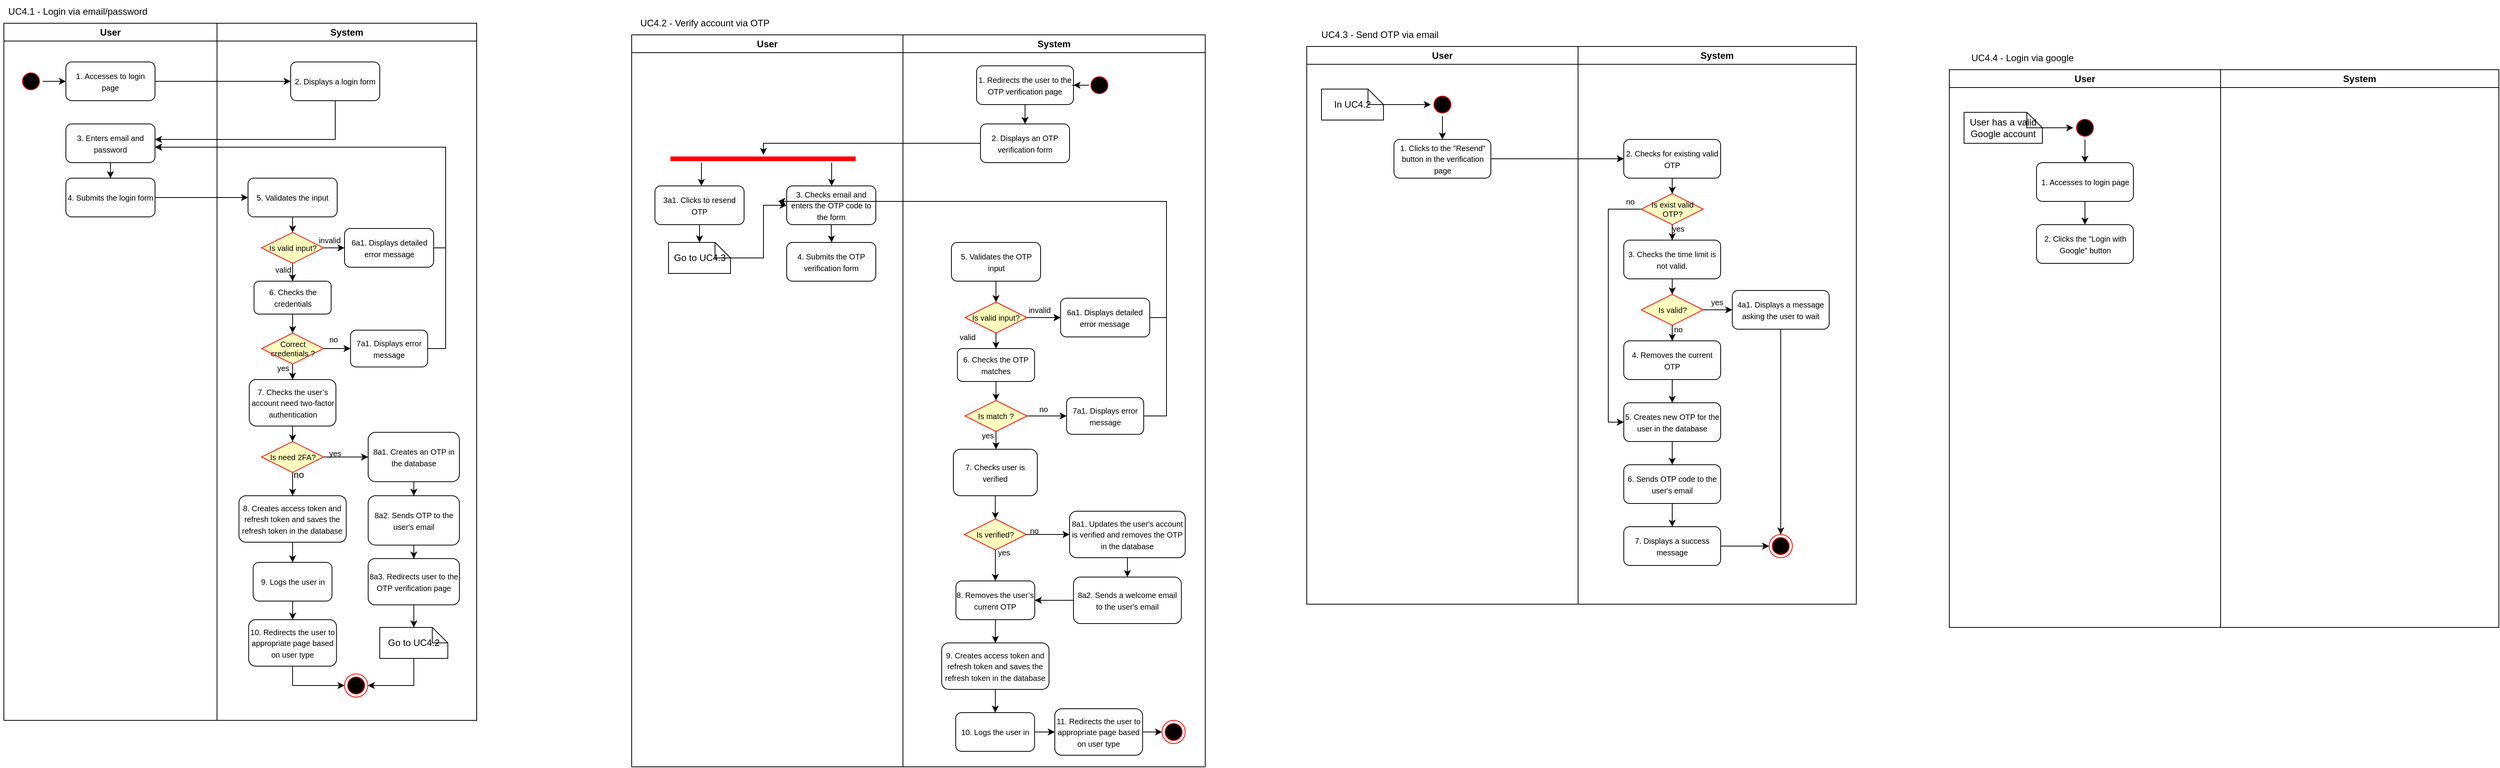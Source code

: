 <mxfile version="21.6.1" type="device">
  <diagram name="Page-1" id="e7e014a7-5840-1c2e-5031-d8a46d1fe8dd">
    <mxGraphModel dx="1091" dy="638" grid="1" gridSize="10" guides="1" tooltips="1" connect="1" arrows="1" fold="1" page="1" pageScale="1" pageWidth="1169" pageHeight="826" background="none" math="0" shadow="0">
      <root>
        <mxCell id="0" />
        <mxCell id="1" parent="0" />
        <mxCell id="Gs0ZBiKjtMknKWzkRTu3-21" value="User" style="swimlane;whiteSpace=wrap;labelBackgroundColor=none;" parent="1" vertex="1">
          <mxGeometry x="170" y="80" width="275" height="900" as="geometry" />
        </mxCell>
        <mxCell id="Gs0ZBiKjtMknKWzkRTu3-22" value="" style="edgeStyle=orthogonalEdgeStyle;rounded=0;orthogonalLoop=1;jettySize=auto;html=1;" parent="Gs0ZBiKjtMknKWzkRTu3-21" source="Gs0ZBiKjtMknKWzkRTu3-23" target="Gs0ZBiKjtMknKWzkRTu3-24" edge="1">
          <mxGeometry relative="1" as="geometry">
            <mxPoint x="139.983" y="82" as="targetPoint" />
            <Array as="points" />
          </mxGeometry>
        </mxCell>
        <mxCell id="Gs0ZBiKjtMknKWzkRTu3-23" value="" style="ellipse;shape=startState;fillColor=#000000;strokeColor=#ff0000;" parent="Gs0ZBiKjtMknKWzkRTu3-21" vertex="1">
          <mxGeometry x="20" y="60" width="30" height="30" as="geometry" />
        </mxCell>
        <mxCell id="Gs0ZBiKjtMknKWzkRTu3-24" value="&lt;font style=&quot;font-size: 10px;&quot;&gt;&lt;span style=&quot;color: rgb(0, 0, 0); font-family: Helvetica; font-style: normal; font-variant-ligatures: normal; font-variant-caps: normal; font-weight: 400; letter-spacing: normal; orphans: 2; text-align: center; text-indent: 0px; text-transform: none; widows: 2; word-spacing: 0px; -webkit-text-stroke-width: 0px; background-color: rgb(251, 251, 251); text-decoration-thickness: initial; text-decoration-style: initial; text-decoration-color: initial; float: none; display: inline !important;&quot;&gt;1.&amp;nbsp;&lt;/span&gt;Accesses to login page&lt;/font&gt;" style="rounded=1;whiteSpace=wrap;html=1;verticalAlign=middle;" parent="Gs0ZBiKjtMknKWzkRTu3-21" vertex="1">
          <mxGeometry x="80" y="50" width="115" height="50" as="geometry" />
        </mxCell>
        <mxCell id="_uX2GXrVeYMQv_KTWfhs-9" value="" style="edgeStyle=orthogonalEdgeStyle;rounded=0;orthogonalLoop=1;jettySize=auto;html=1;" parent="Gs0ZBiKjtMknKWzkRTu3-21" source="_uX2GXrVeYMQv_KTWfhs-5" target="_uX2GXrVeYMQv_KTWfhs-8" edge="1">
          <mxGeometry relative="1" as="geometry" />
        </mxCell>
        <mxCell id="_uX2GXrVeYMQv_KTWfhs-5" value="&lt;font style=&quot;font-size: 10px;&quot;&gt;&lt;span style=&quot;color: rgb(0, 0, 0); font-family: Helvetica; font-style: normal; font-variant-ligatures: normal; font-variant-caps: normal; font-weight: 400; letter-spacing: normal; orphans: 2; text-align: center; text-indent: 0px; text-transform: none; widows: 2; word-spacing: 0px; -webkit-text-stroke-width: 0px; background-color: rgb(251, 251, 251); text-decoration-thickness: initial; text-decoration-style: initial; text-decoration-color: initial; float: none; display: inline !important;&quot;&gt;3.&amp;nbsp;&lt;/span&gt;Enters email and password&lt;/font&gt;" style="rounded=1;whiteSpace=wrap;html=1;verticalAlign=middle;" parent="Gs0ZBiKjtMknKWzkRTu3-21" vertex="1">
          <mxGeometry x="80" y="130" width="115" height="50" as="geometry" />
        </mxCell>
        <mxCell id="_uX2GXrVeYMQv_KTWfhs-8" value="&lt;font style=&quot;font-size: 10px;&quot;&gt;&lt;span style=&quot;color: rgb(0, 0, 0); font-family: Helvetica; font-style: normal; font-variant-ligatures: normal; font-variant-caps: normal; font-weight: 400; letter-spacing: normal; orphans: 2; text-align: center; text-indent: 0px; text-transform: none; widows: 2; word-spacing: 0px; -webkit-text-stroke-width: 0px; background-color: rgb(251, 251, 251); text-decoration-thickness: initial; text-decoration-style: initial; text-decoration-color: initial; float: none; display: inline !important;&quot;&gt;4. Submits the login form&lt;/span&gt;&lt;/font&gt;" style="rounded=1;whiteSpace=wrap;html=1;verticalAlign=middle;" parent="Gs0ZBiKjtMknKWzkRTu3-21" vertex="1">
          <mxGeometry x="80" y="200" width="115" height="50" as="geometry" />
        </mxCell>
        <mxCell id="Gs0ZBiKjtMknKWzkRTu3-26" value="System" style="swimlane;whiteSpace=wrap" parent="1" vertex="1">
          <mxGeometry x="445" y="80" width="335" height="900" as="geometry" />
        </mxCell>
        <mxCell id="6byGGHJ90E5z8LKPCh8p-14" value="" style="edgeStyle=orthogonalEdgeStyle;rounded=0;orthogonalLoop=1;jettySize=auto;html=1;" parent="Gs0ZBiKjtMknKWzkRTu3-26" source="Gs0ZBiKjtMknKWzkRTu3-34" target="6byGGHJ90E5z8LKPCh8p-12" edge="1">
          <mxGeometry relative="1" as="geometry" />
        </mxCell>
        <mxCell id="Gs0ZBiKjtMknKWzkRTu3-34" value="&lt;font style=&quot;font-size: 10px;&quot;&gt;&lt;font style=&quot;font-size: 10px;&quot;&gt;6. Checks the credentials&lt;/font&gt;&lt;/font&gt;" style="rounded=1;whiteSpace=wrap;html=1;verticalAlign=middle;" parent="Gs0ZBiKjtMknKWzkRTu3-26" vertex="1">
          <mxGeometry x="47.75" y="333" width="99.5" height="42.5" as="geometry" />
        </mxCell>
        <mxCell id="6byGGHJ90E5z8LKPCh8p-22" value="" style="edgeStyle=orthogonalEdgeStyle;rounded=0;orthogonalLoop=1;jettySize=auto;html=1;" parent="Gs0ZBiKjtMknKWzkRTu3-26" source="6byGGHJ90E5z8LKPCh8p-12" target="6byGGHJ90E5z8LKPCh8p-15" edge="1">
          <mxGeometry relative="1" as="geometry" />
        </mxCell>
        <mxCell id="_uX2GXrVeYMQv_KTWfhs-23" value="" style="edgeStyle=orthogonalEdgeStyle;rounded=0;orthogonalLoop=1;jettySize=auto;html=1;" parent="Gs0ZBiKjtMknKWzkRTu3-26" source="6byGGHJ90E5z8LKPCh8p-12" target="_uX2GXrVeYMQv_KTWfhs-21" edge="1">
          <mxGeometry relative="1" as="geometry" />
        </mxCell>
        <mxCell id="6byGGHJ90E5z8LKPCh8p-12" value="Correct credentials ?" style="rhombus;fillColor=#ffffc0;strokeColor=#ff0000;whiteSpace=wrap;fontSize=10;" parent="Gs0ZBiKjtMknKWzkRTu3-26" vertex="1">
          <mxGeometry x="57.5" y="400" width="80" height="40" as="geometry" />
        </mxCell>
        <mxCell id="6byGGHJ90E5z8LKPCh8p-15" value="&lt;font style=&quot;font-size: 10px;&quot;&gt;&lt;font style=&quot;font-size: 10px;&quot;&gt;7a1. Displays error message&lt;/font&gt;&lt;/font&gt;" style="rounded=1;whiteSpace=wrap;html=1;verticalAlign=middle;" parent="Gs0ZBiKjtMknKWzkRTu3-26" vertex="1">
          <mxGeometry x="172.25" y="396.25" width="99.5" height="47.5" as="geometry" />
        </mxCell>
        <mxCell id="6byGGHJ90E5z8LKPCh8p-18" value="&lt;font style=&quot;font-size: 10px;&quot;&gt;invalid&lt;/font&gt;" style="text;html=1;align=center;verticalAlign=middle;resizable=0;points=[];autosize=1;strokeColor=none;fillColor=none;" parent="Gs0ZBiKjtMknKWzkRTu3-26" vertex="1">
          <mxGeometry x="119.5" y="265" width="50" height="30" as="geometry" />
        </mxCell>
        <mxCell id="_uX2GXrVeYMQv_KTWfhs-26" value="" style="edgeStyle=orthogonalEdgeStyle;rounded=0;orthogonalLoop=1;jettySize=auto;html=1;" parent="Gs0ZBiKjtMknKWzkRTu3-26" source="6byGGHJ90E5z8LKPCh8p-25" target="_uX2GXrVeYMQv_KTWfhs-25" edge="1">
          <mxGeometry relative="1" as="geometry" />
        </mxCell>
        <mxCell id="_uX2GXrVeYMQv_KTWfhs-33" value="" style="edgeStyle=orthogonalEdgeStyle;rounded=0;orthogonalLoop=1;jettySize=auto;html=1;" parent="Gs0ZBiKjtMknKWzkRTu3-26" source="6byGGHJ90E5z8LKPCh8p-25" target="_uX2GXrVeYMQv_KTWfhs-32" edge="1">
          <mxGeometry relative="1" as="geometry" />
        </mxCell>
        <mxCell id="6byGGHJ90E5z8LKPCh8p-25" value="Is need 2FA?" style="rhombus;fillColor=#ffffc0;strokeColor=#ff0000;whiteSpace=wrap;fontSize=10;" parent="Gs0ZBiKjtMknKWzkRTu3-26" vertex="1">
          <mxGeometry x="57.5" y="540" width="80" height="40" as="geometry" />
        </mxCell>
        <mxCell id="_uX2GXrVeYMQv_KTWfhs-2" value="&lt;font style=&quot;font-size: 10px;&quot;&gt;&lt;span style=&quot;color: rgb(0, 0, 0); font-family: Helvetica; font-style: normal; font-variant-ligatures: normal; font-variant-caps: normal; font-weight: 400; letter-spacing: normal; orphans: 2; text-align: center; text-indent: 0px; text-transform: none; widows: 2; word-spacing: 0px; -webkit-text-stroke-width: 0px; background-color: rgb(251, 251, 251); text-decoration-thickness: initial; text-decoration-style: initial; text-decoration-color: initial; float: none; display: inline !important;&quot;&gt;2. Displays a login form&lt;/span&gt;&lt;/font&gt;" style="rounded=1;whiteSpace=wrap;html=1;verticalAlign=middle;" parent="Gs0ZBiKjtMknKWzkRTu3-26" vertex="1">
          <mxGeometry x="95" y="50" width="115" height="50" as="geometry" />
        </mxCell>
        <mxCell id="_uX2GXrVeYMQv_KTWfhs-13" value="" style="edgeStyle=orthogonalEdgeStyle;rounded=0;orthogonalLoop=1;jettySize=auto;html=1;" parent="Gs0ZBiKjtMknKWzkRTu3-26" source="_uX2GXrVeYMQv_KTWfhs-10" target="_uX2GXrVeYMQv_KTWfhs-12" edge="1">
          <mxGeometry relative="1" as="geometry" />
        </mxCell>
        <mxCell id="_uX2GXrVeYMQv_KTWfhs-10" value="&lt;font style=&quot;font-size: 10px;&quot;&gt;&lt;span style=&quot;color: rgb(0, 0, 0); font-family: Helvetica; font-style: normal; font-variant-ligatures: normal; font-variant-caps: normal; font-weight: 400; letter-spacing: normal; orphans: 2; text-align: center; text-indent: 0px; text-transform: none; widows: 2; word-spacing: 0px; -webkit-text-stroke-width: 0px; background-color: rgb(251, 251, 251); text-decoration-thickness: initial; text-decoration-style: initial; text-decoration-color: initial; float: none; display: inline !important;&quot;&gt;5. Validates the input&lt;/span&gt;&lt;/font&gt;" style="rounded=1;whiteSpace=wrap;html=1;verticalAlign=middle;" parent="Gs0ZBiKjtMknKWzkRTu3-26" vertex="1">
          <mxGeometry x="40" y="200" width="115" height="50" as="geometry" />
        </mxCell>
        <mxCell id="_uX2GXrVeYMQv_KTWfhs-16" value="" style="edgeStyle=orthogonalEdgeStyle;rounded=0;orthogonalLoop=1;jettySize=auto;html=1;" parent="Gs0ZBiKjtMknKWzkRTu3-26" source="_uX2GXrVeYMQv_KTWfhs-12" target="_uX2GXrVeYMQv_KTWfhs-15" edge="1">
          <mxGeometry relative="1" as="geometry" />
        </mxCell>
        <mxCell id="_uX2GXrVeYMQv_KTWfhs-18" value="" style="edgeStyle=orthogonalEdgeStyle;rounded=0;orthogonalLoop=1;jettySize=auto;html=1;" parent="Gs0ZBiKjtMknKWzkRTu3-26" source="_uX2GXrVeYMQv_KTWfhs-12" target="Gs0ZBiKjtMknKWzkRTu3-34" edge="1">
          <mxGeometry relative="1" as="geometry" />
        </mxCell>
        <mxCell id="_uX2GXrVeYMQv_KTWfhs-12" value="Is valid input?" style="rhombus;fillColor=#ffffc0;strokeColor=#ff0000;whiteSpace=wrap;fontSize=10;" parent="Gs0ZBiKjtMknKWzkRTu3-26" vertex="1">
          <mxGeometry x="57.5" y="270" width="80" height="40" as="geometry" />
        </mxCell>
        <mxCell id="_uX2GXrVeYMQv_KTWfhs-15" value="&lt;font style=&quot;font-size: 10px;&quot;&gt;&lt;span style=&quot;color: rgb(0, 0, 0); font-family: Helvetica; font-style: normal; font-variant-ligatures: normal; font-variant-caps: normal; font-weight: 400; letter-spacing: normal; orphans: 2; text-align: center; text-indent: 0px; text-transform: none; widows: 2; word-spacing: 0px; -webkit-text-stroke-width: 0px; background-color: rgb(251, 251, 251); text-decoration-thickness: initial; text-decoration-style: initial; text-decoration-color: initial; float: none; display: inline !important;&quot;&gt;6a1. Displays detailed error message&lt;/span&gt;&lt;/font&gt;" style="rounded=1;whiteSpace=wrap;html=1;verticalAlign=middle;" parent="Gs0ZBiKjtMknKWzkRTu3-26" vertex="1">
          <mxGeometry x="164.5" y="265" width="115" height="50" as="geometry" />
        </mxCell>
        <mxCell id="_uX2GXrVeYMQv_KTWfhs-19" value="&lt;font style=&quot;font-size: 10px;&quot;&gt;valid&lt;/font&gt;" style="text;html=1;align=center;verticalAlign=middle;resizable=0;points=[];autosize=1;strokeColor=none;fillColor=none;" parent="Gs0ZBiKjtMknKWzkRTu3-26" vertex="1">
          <mxGeometry x="65" y="303" width="40" height="30" as="geometry" />
        </mxCell>
        <mxCell id="6byGGHJ90E5z8LKPCh8p-23" value="&lt;font style=&quot;font-size: 10px;&quot;&gt;yes&lt;/font&gt;" style="text;html=1;align=center;verticalAlign=middle;resizable=0;points=[];autosize=1;strokeColor=none;fillColor=none;" parent="Gs0ZBiKjtMknKWzkRTu3-26" vertex="1">
          <mxGeometry x="65" y="430" width="40" height="30" as="geometry" />
        </mxCell>
        <mxCell id="_uX2GXrVeYMQv_KTWfhs-20" value="&lt;font style=&quot;font-size: 10px;&quot;&gt;no&lt;/font&gt;" style="text;html=1;align=center;verticalAlign=middle;resizable=0;points=[];autosize=1;strokeColor=none;fillColor=none;" parent="Gs0ZBiKjtMknKWzkRTu3-26" vertex="1">
          <mxGeometry x="134.5" y="392.5" width="30" height="30" as="geometry" />
        </mxCell>
        <mxCell id="_uX2GXrVeYMQv_KTWfhs-24" value="" style="edgeStyle=orthogonalEdgeStyle;rounded=0;orthogonalLoop=1;jettySize=auto;html=1;" parent="Gs0ZBiKjtMknKWzkRTu3-26" source="_uX2GXrVeYMQv_KTWfhs-21" target="6byGGHJ90E5z8LKPCh8p-25" edge="1">
          <mxGeometry relative="1" as="geometry" />
        </mxCell>
        <mxCell id="_uX2GXrVeYMQv_KTWfhs-21" value="&lt;font style=&quot;font-size: 10px;&quot;&gt;&lt;font style=&quot;font-size: 10px;&quot;&gt;&lt;font style=&quot;font-size: 10px;&quot;&gt;7.&amp;nbsp;&lt;/font&gt;&lt;/font&gt;Checks the user’s account need two-factor authentication&lt;/font&gt;" style="rounded=1;whiteSpace=wrap;html=1;verticalAlign=middle;" parent="Gs0ZBiKjtMknKWzkRTu3-26" vertex="1">
          <mxGeometry x="41.59" y="460" width="111.81" height="60" as="geometry" />
        </mxCell>
        <mxCell id="_uX2GXrVeYMQv_KTWfhs-91" value="" style="edgeStyle=orthogonalEdgeStyle;rounded=0;orthogonalLoop=1;jettySize=auto;html=1;" parent="Gs0ZBiKjtMknKWzkRTu3-26" source="_uX2GXrVeYMQv_KTWfhs-25" target="_uX2GXrVeYMQv_KTWfhs-90" edge="1">
          <mxGeometry relative="1" as="geometry" />
        </mxCell>
        <mxCell id="_uX2GXrVeYMQv_KTWfhs-25" value="&lt;font style=&quot;font-size: 10px;&quot;&gt;&lt;font style=&quot;font-size: 10px;&quot;&gt;8a1. Creates an OTP in the database&lt;/font&gt;&lt;/font&gt;" style="rounded=1;whiteSpace=wrap;html=1;verticalAlign=middle;" parent="Gs0ZBiKjtMknKWzkRTu3-26" vertex="1">
          <mxGeometry x="195" y="528.12" width="117.75" height="63.75" as="geometry" />
        </mxCell>
        <mxCell id="_uX2GXrVeYMQv_KTWfhs-27" value="&lt;font style=&quot;font-size: 10px;&quot;&gt;yes&lt;/font&gt;" style="text;html=1;align=center;verticalAlign=middle;resizable=0;points=[];autosize=1;strokeColor=none;fillColor=none;" parent="Gs0ZBiKjtMknKWzkRTu3-26" vertex="1">
          <mxGeometry x="132.25" y="540" width="40" height="30" as="geometry" />
        </mxCell>
        <mxCell id="_uX2GXrVeYMQv_KTWfhs-31" value="" style="edgeStyle=orthogonalEdgeStyle;rounded=0;orthogonalLoop=1;jettySize=auto;html=1;" parent="Gs0ZBiKjtMknKWzkRTu3-26" source="_uX2GXrVeYMQv_KTWfhs-28" target="_uX2GXrVeYMQv_KTWfhs-30" edge="1">
          <mxGeometry relative="1" as="geometry">
            <Array as="points">
              <mxPoint x="254" y="855" />
            </Array>
          </mxGeometry>
        </mxCell>
        <mxCell id="_uX2GXrVeYMQv_KTWfhs-28" value="Go to UC4.2" style="shape=note;size=20;whiteSpace=wrap;html=1;" parent="Gs0ZBiKjtMknKWzkRTu3-26" vertex="1">
          <mxGeometry x="210" y="780" width="87.75" height="40" as="geometry" />
        </mxCell>
        <mxCell id="_uX2GXrVeYMQv_KTWfhs-30" value="" style="ellipse;html=1;shape=endState;fillColor=#000000;strokeColor=#ff0000;" parent="Gs0ZBiKjtMknKWzkRTu3-26" vertex="1">
          <mxGeometry x="164.5" y="840" width="30" height="30" as="geometry" />
        </mxCell>
        <mxCell id="_uX2GXrVeYMQv_KTWfhs-36" value="" style="edgeStyle=orthogonalEdgeStyle;rounded=0;orthogonalLoop=1;jettySize=auto;html=1;" parent="Gs0ZBiKjtMknKWzkRTu3-26" source="_uX2GXrVeYMQv_KTWfhs-32" target="_uX2GXrVeYMQv_KTWfhs-35" edge="1">
          <mxGeometry relative="1" as="geometry" />
        </mxCell>
        <mxCell id="_uX2GXrVeYMQv_KTWfhs-32" value="&lt;font style=&quot;font-size: 10px;&quot;&gt;&lt;font style=&quot;font-size: 10px;&quot;&gt;&lt;font style=&quot;font-size: 10px;&quot;&gt;8.&amp;nbsp;&lt;/font&gt;&lt;/font&gt;Creates access token and refresh token and saves the refresh token in the database&lt;/font&gt;" style="rounded=1;whiteSpace=wrap;html=1;verticalAlign=middle;" parent="Gs0ZBiKjtMknKWzkRTu3-26" vertex="1">
          <mxGeometry x="28.3" y="610" width="138.41" height="60" as="geometry" />
        </mxCell>
        <mxCell id="_uX2GXrVeYMQv_KTWfhs-38" value="" style="edgeStyle=orthogonalEdgeStyle;rounded=0;orthogonalLoop=1;jettySize=auto;html=1;" parent="Gs0ZBiKjtMknKWzkRTu3-26" source="_uX2GXrVeYMQv_KTWfhs-35" target="_uX2GXrVeYMQv_KTWfhs-37" edge="1">
          <mxGeometry relative="1" as="geometry" />
        </mxCell>
        <mxCell id="_uX2GXrVeYMQv_KTWfhs-35" value="&lt;font style=&quot;font-size: 10px;&quot;&gt;&lt;font style=&quot;font-size: 10px;&quot;&gt;&lt;font style=&quot;font-size: 10px;&quot;&gt;9.&amp;nbsp;&lt;/font&gt;&lt;/font&gt;Logs the user in&lt;/font&gt;" style="rounded=1;whiteSpace=wrap;html=1;verticalAlign=middle;" parent="Gs0ZBiKjtMknKWzkRTu3-26" vertex="1">
          <mxGeometry x="46.65" y="696" width="101.7" height="50" as="geometry" />
        </mxCell>
        <mxCell id="_uX2GXrVeYMQv_KTWfhs-40" value="" style="edgeStyle=orthogonalEdgeStyle;rounded=0;orthogonalLoop=1;jettySize=auto;html=1;" parent="Gs0ZBiKjtMknKWzkRTu3-26" source="_uX2GXrVeYMQv_KTWfhs-37" target="_uX2GXrVeYMQv_KTWfhs-30" edge="1">
          <mxGeometry relative="1" as="geometry">
            <mxPoint x="216.12" y="800" as="targetPoint" />
            <Array as="points">
              <mxPoint x="97" y="855" />
            </Array>
          </mxGeometry>
        </mxCell>
        <mxCell id="_uX2GXrVeYMQv_KTWfhs-37" value="&lt;font style=&quot;font-size: 10px;&quot;&gt;&lt;font style=&quot;font-size: 10px;&quot;&gt;&lt;font style=&quot;font-size: 10px;&quot;&gt;10. Redirects the user to appropriate page based on user type&lt;/font&gt;&lt;/font&gt;&lt;/font&gt;" style="rounded=1;whiteSpace=wrap;html=1;verticalAlign=middle;" parent="Gs0ZBiKjtMknKWzkRTu3-26" vertex="1">
          <mxGeometry x="40.83" y="770" width="113.34" height="60" as="geometry" />
        </mxCell>
        <mxCell id="_uX2GXrVeYMQv_KTWfhs-93" value="" style="edgeStyle=orthogonalEdgeStyle;rounded=0;orthogonalLoop=1;jettySize=auto;html=1;" parent="Gs0ZBiKjtMknKWzkRTu3-26" source="_uX2GXrVeYMQv_KTWfhs-90" target="_uX2GXrVeYMQv_KTWfhs-92" edge="1">
          <mxGeometry relative="1" as="geometry" />
        </mxCell>
        <mxCell id="_uX2GXrVeYMQv_KTWfhs-90" value="&lt;font style=&quot;font-size: 10px;&quot;&gt;&lt;font style=&quot;font-size: 10px;&quot;&gt;8a2. Sends OTP to the user&#39;s email&lt;/font&gt;&lt;/font&gt;" style="rounded=1;whiteSpace=wrap;html=1;verticalAlign=middle;" parent="Gs0ZBiKjtMknKWzkRTu3-26" vertex="1">
          <mxGeometry x="195" y="610" width="117.75" height="63.75" as="geometry" />
        </mxCell>
        <mxCell id="_uX2GXrVeYMQv_KTWfhs-94" style="edgeStyle=orthogonalEdgeStyle;rounded=0;orthogonalLoop=1;jettySize=auto;html=1;" parent="Gs0ZBiKjtMknKWzkRTu3-26" source="_uX2GXrVeYMQv_KTWfhs-92" target="_uX2GXrVeYMQv_KTWfhs-28" edge="1">
          <mxGeometry relative="1" as="geometry" />
        </mxCell>
        <mxCell id="_uX2GXrVeYMQv_KTWfhs-92" value="&lt;font style=&quot;font-size: 10px;&quot;&gt;&lt;font style=&quot;font-size: 10px;&quot;&gt;8a3. Redirects user to the OTP verification page&lt;/font&gt;&lt;/font&gt;" style="rounded=1;whiteSpace=wrap;html=1;verticalAlign=middle;" parent="Gs0ZBiKjtMknKWzkRTu3-26" vertex="1">
          <mxGeometry x="195" y="691.13" width="117.75" height="59.75" as="geometry" />
        </mxCell>
        <mxCell id="Gs0ZBiKjtMknKWzkRTu3-25" value="UC4.1 - Login via email/password" style="text;html=1;align=center;verticalAlign=middle;resizable=0;points=[];autosize=1;strokeColor=none;fillColor=none;" parent="1" vertex="1">
          <mxGeometry x="165" y="50" width="200" height="30" as="geometry" />
        </mxCell>
        <mxCell id="_uX2GXrVeYMQv_KTWfhs-3" style="edgeStyle=orthogonalEdgeStyle;rounded=0;orthogonalLoop=1;jettySize=auto;html=1;" parent="1" source="Gs0ZBiKjtMknKWzkRTu3-24" target="_uX2GXrVeYMQv_KTWfhs-2" edge="1">
          <mxGeometry relative="1" as="geometry" />
        </mxCell>
        <mxCell id="_uX2GXrVeYMQv_KTWfhs-6" style="edgeStyle=orthogonalEdgeStyle;rounded=0;orthogonalLoop=1;jettySize=auto;html=1;" parent="1" source="_uX2GXrVeYMQv_KTWfhs-2" target="_uX2GXrVeYMQv_KTWfhs-5" edge="1">
          <mxGeometry relative="1" as="geometry">
            <Array as="points">
              <mxPoint x="597" y="230" />
            </Array>
          </mxGeometry>
        </mxCell>
        <mxCell id="_uX2GXrVeYMQv_KTWfhs-11" style="edgeStyle=orthogonalEdgeStyle;rounded=0;orthogonalLoop=1;jettySize=auto;html=1;" parent="1" source="_uX2GXrVeYMQv_KTWfhs-8" target="_uX2GXrVeYMQv_KTWfhs-10" edge="1">
          <mxGeometry relative="1" as="geometry" />
        </mxCell>
        <mxCell id="_uX2GXrVeYMQv_KTWfhs-17" style="edgeStyle=orthogonalEdgeStyle;rounded=0;orthogonalLoop=1;jettySize=auto;html=1;" parent="1" source="_uX2GXrVeYMQv_KTWfhs-15" target="_uX2GXrVeYMQv_KTWfhs-5" edge="1">
          <mxGeometry relative="1" as="geometry">
            <Array as="points">
              <mxPoint x="740" y="370" />
              <mxPoint x="740" y="240" />
            </Array>
          </mxGeometry>
        </mxCell>
        <mxCell id="_uX2GXrVeYMQv_KTWfhs-22" style="edgeStyle=orthogonalEdgeStyle;rounded=0;orthogonalLoop=1;jettySize=auto;html=1;" parent="1" source="6byGGHJ90E5z8LKPCh8p-15" target="_uX2GXrVeYMQv_KTWfhs-5" edge="1">
          <mxGeometry relative="1" as="geometry">
            <Array as="points">
              <mxPoint x="740" y="500" />
              <mxPoint x="740" y="240" />
            </Array>
          </mxGeometry>
        </mxCell>
        <mxCell id="_uX2GXrVeYMQv_KTWfhs-34" value="no" style="text;html=1;align=center;verticalAlign=middle;resizable=0;points=[];autosize=1;strokeColor=none;fillColor=none;" parent="1" vertex="1">
          <mxGeometry x="530" y="648" width="40" height="30" as="geometry" />
        </mxCell>
        <mxCell id="_uX2GXrVeYMQv_KTWfhs-41" value="User" style="swimlane;whiteSpace=wrap;labelBackgroundColor=none;" parent="1" vertex="1">
          <mxGeometry x="980" y="95" width="350" height="945" as="geometry" />
        </mxCell>
        <mxCell id="_uX2GXrVeYMQv_KTWfhs-45" value="" style="edgeStyle=orthogonalEdgeStyle;rounded=0;orthogonalLoop=1;jettySize=auto;html=1;" parent="_uX2GXrVeYMQv_KTWfhs-41" source="_uX2GXrVeYMQv_KTWfhs-46" target="_uX2GXrVeYMQv_KTWfhs-47" edge="1">
          <mxGeometry relative="1" as="geometry">
            <Array as="points">
              <mxPoint x="258" y="255" />
              <mxPoint x="258" y="255" />
            </Array>
          </mxGeometry>
        </mxCell>
        <mxCell id="_uX2GXrVeYMQv_KTWfhs-46" value="&lt;font style=&quot;font-size: 10px;&quot;&gt;&lt;span style=&quot;color: rgb(0, 0, 0); font-family: Helvetica; font-style: normal; font-variant-ligatures: normal; font-variant-caps: normal; font-weight: 400; letter-spacing: normal; orphans: 2; text-align: center; text-indent: 0px; text-transform: none; widows: 2; word-spacing: 0px; -webkit-text-stroke-width: 0px; background-color: rgb(251, 251, 251); text-decoration-thickness: initial; text-decoration-style: initial; text-decoration-color: initial; float: none; display: inline !important;&quot;&gt;3. Checks email and enters the OTP code to the form&lt;/span&gt;&lt;/font&gt;" style="rounded=1;whiteSpace=wrap;html=1;verticalAlign=middle;" parent="_uX2GXrVeYMQv_KTWfhs-41" vertex="1">
          <mxGeometry x="200" y="195" width="115" height="50" as="geometry" />
        </mxCell>
        <mxCell id="_uX2GXrVeYMQv_KTWfhs-47" value="&lt;font style=&quot;font-size: 10px;&quot;&gt;&lt;span style=&quot;color: rgb(0, 0, 0); font-family: Helvetica; font-style: normal; font-variant-ligatures: normal; font-variant-caps: normal; font-weight: 400; letter-spacing: normal; orphans: 2; text-align: center; text-indent: 0px; text-transform: none; widows: 2; word-spacing: 0px; -webkit-text-stroke-width: 0px; background-color: rgb(251, 251, 251); text-decoration-thickness: initial; text-decoration-style: initial; text-decoration-color: initial; float: none; display: inline !important;&quot;&gt;4. Submits the OTP verification form&lt;/span&gt;&lt;/font&gt;" style="rounded=1;whiteSpace=wrap;html=1;verticalAlign=middle;" parent="_uX2GXrVeYMQv_KTWfhs-41" vertex="1">
          <mxGeometry x="200" y="268" width="115" height="50" as="geometry" />
        </mxCell>
        <mxCell id="_uX2GXrVeYMQv_KTWfhs-101" value="" style="shape=line;html=1;strokeWidth=6;strokeColor=#ff0000;" parent="_uX2GXrVeYMQv_KTWfhs-41" vertex="1">
          <mxGeometry x="50" y="155" width="239" height="10" as="geometry" />
        </mxCell>
        <mxCell id="_uX2GXrVeYMQv_KTWfhs-103" style="edgeStyle=orthogonalEdgeStyle;rounded=0;orthogonalLoop=1;jettySize=auto;html=1;" parent="_uX2GXrVeYMQv_KTWfhs-41" source="_uX2GXrVeYMQv_KTWfhs-101" target="_uX2GXrVeYMQv_KTWfhs-46" edge="1">
          <mxGeometry relative="1" as="geometry">
            <mxPoint x="325" y="160" as="sourcePoint" />
            <mxPoint x="75" y="175" as="targetPoint" />
            <Array as="points">
              <mxPoint x="258" y="185" />
              <mxPoint x="258" y="185" />
            </Array>
          </mxGeometry>
        </mxCell>
        <mxCell id="AO-0q92JWbLfMaZvQFrO-14" value="" style="edgeStyle=orthogonalEdgeStyle;rounded=0;orthogonalLoop=1;jettySize=auto;html=1;" parent="_uX2GXrVeYMQv_KTWfhs-41" source="_uX2GXrVeYMQv_KTWfhs-117" target="AO-0q92JWbLfMaZvQFrO-13" edge="1">
          <mxGeometry relative="1" as="geometry" />
        </mxCell>
        <mxCell id="_uX2GXrVeYMQv_KTWfhs-117" value="&lt;font style=&quot;font-size: 10px;&quot;&gt;&lt;span style=&quot;color: rgb(0, 0, 0); font-family: Helvetica; font-style: normal; font-variant-ligatures: normal; font-variant-caps: normal; font-weight: 400; letter-spacing: normal; orphans: 2; text-align: center; text-indent: 0px; text-transform: none; widows: 2; word-spacing: 0px; -webkit-text-stroke-width: 0px; background-color: rgb(251, 251, 251); text-decoration-thickness: initial; text-decoration-style: initial; text-decoration-color: initial; float: none; display: inline !important;&quot;&gt;3a1. Clicks to resend OTP&lt;/span&gt;&lt;/font&gt;" style="rounded=1;whiteSpace=wrap;html=1;verticalAlign=middle;" parent="_uX2GXrVeYMQv_KTWfhs-41" vertex="1">
          <mxGeometry x="30" y="195" width="115" height="50" as="geometry" />
        </mxCell>
        <mxCell id="_uX2GXrVeYMQv_KTWfhs-118" style="edgeStyle=orthogonalEdgeStyle;rounded=0;orthogonalLoop=1;jettySize=auto;html=1;" parent="_uX2GXrVeYMQv_KTWfhs-41" source="_uX2GXrVeYMQv_KTWfhs-101" target="_uX2GXrVeYMQv_KTWfhs-117" edge="1">
          <mxGeometry relative="1" as="geometry">
            <mxPoint x="30" y="155" as="sourcePoint" />
            <mxPoint x="27.21" y="200" as="targetPoint" />
            <Array as="points">
              <mxPoint x="90" y="175" />
              <mxPoint x="90" y="175" />
            </Array>
          </mxGeometry>
        </mxCell>
        <mxCell id="AO-0q92JWbLfMaZvQFrO-15" style="edgeStyle=orthogonalEdgeStyle;rounded=0;orthogonalLoop=1;jettySize=auto;html=1;" parent="_uX2GXrVeYMQv_KTWfhs-41" source="AO-0q92JWbLfMaZvQFrO-13" target="_uX2GXrVeYMQv_KTWfhs-46" edge="1">
          <mxGeometry relative="1" as="geometry">
            <Array as="points">
              <mxPoint x="170" y="288" />
              <mxPoint x="170" y="220" />
            </Array>
          </mxGeometry>
        </mxCell>
        <mxCell id="AO-0q92JWbLfMaZvQFrO-13" value="Go to UC4.3" style="shape=note;size=20;whiteSpace=wrap;html=1;" parent="_uX2GXrVeYMQv_KTWfhs-41" vertex="1">
          <mxGeometry x="47.5" y="268" width="80" height="40" as="geometry" />
        </mxCell>
        <mxCell id="_uX2GXrVeYMQv_KTWfhs-48" value="System" style="swimlane;whiteSpace=wrap" parent="1" vertex="1">
          <mxGeometry x="1330" y="95" width="390" height="945" as="geometry" />
        </mxCell>
        <mxCell id="_uX2GXrVeYMQv_KTWfhs-97" value="" style="edgeStyle=orthogonalEdgeStyle;rounded=0;orthogonalLoop=1;jettySize=auto;html=1;" parent="_uX2GXrVeYMQv_KTWfhs-48" source="_uX2GXrVeYMQv_KTWfhs-59" target="_uX2GXrVeYMQv_KTWfhs-96" edge="1">
          <mxGeometry relative="1" as="geometry" />
        </mxCell>
        <mxCell id="_uX2GXrVeYMQv_KTWfhs-59" value="&lt;font style=&quot;font-size: 10px;&quot;&gt;&lt;span style=&quot;color: rgb(0, 0, 0); font-family: Helvetica; font-style: normal; font-variant-ligatures: normal; font-variant-caps: normal; font-weight: 400; letter-spacing: normal; orphans: 2; text-align: center; text-indent: 0px; text-transform: none; widows: 2; word-spacing: 0px; -webkit-text-stroke-width: 0px; background-color: rgb(251, 251, 251); text-decoration-thickness: initial; text-decoration-style: initial; text-decoration-color: initial; float: none; display: inline !important;&quot;&gt;1. Redirects the user to the OTP verification page&lt;/span&gt;&lt;/font&gt;" style="rounded=1;whiteSpace=wrap;html=1;verticalAlign=middle;" parent="_uX2GXrVeYMQv_KTWfhs-48" vertex="1">
          <mxGeometry x="95" y="40" width="125" height="50" as="geometry" />
        </mxCell>
        <mxCell id="_uX2GXrVeYMQv_KTWfhs-61" value="&lt;font style=&quot;font-size: 10px;&quot;&gt;&lt;span style=&quot;color: rgb(0, 0, 0); font-family: Helvetica; font-style: normal; font-variant-ligatures: normal; font-variant-caps: normal; font-weight: 400; letter-spacing: normal; orphans: 2; text-align: center; text-indent: 0px; text-transform: none; widows: 2; word-spacing: 0px; -webkit-text-stroke-width: 0px; background-color: rgb(251, 251, 251); text-decoration-thickness: initial; text-decoration-style: initial; text-decoration-color: initial; float: none; display: inline !important;&quot;&gt;5. Validates the OTP input&lt;/span&gt;&lt;/font&gt;" style="rounded=1;whiteSpace=wrap;html=1;verticalAlign=middle;" parent="_uX2GXrVeYMQv_KTWfhs-48" vertex="1">
          <mxGeometry x="62.53" y="268" width="115" height="50" as="geometry" />
        </mxCell>
        <mxCell id="_uX2GXrVeYMQv_KTWfhs-95" value="" style="edgeStyle=orthogonalEdgeStyle;rounded=0;orthogonalLoop=1;jettySize=auto;html=1;" parent="_uX2GXrVeYMQv_KTWfhs-48" source="_uX2GXrVeYMQv_KTWfhs-43" target="_uX2GXrVeYMQv_KTWfhs-59" edge="1">
          <mxGeometry relative="1" as="geometry" />
        </mxCell>
        <mxCell id="_uX2GXrVeYMQv_KTWfhs-43" value="" style="ellipse;shape=startState;fillColor=#000000;strokeColor=#ff0000;" parent="_uX2GXrVeYMQv_KTWfhs-48" vertex="1">
          <mxGeometry x="238.4" y="50" width="30" height="30" as="geometry" />
        </mxCell>
        <mxCell id="_uX2GXrVeYMQv_KTWfhs-96" value="&lt;font style=&quot;font-size: 10px;&quot;&gt;&lt;span style=&quot;color: rgb(0, 0, 0); font-family: Helvetica; font-style: normal; font-variant-ligatures: normal; font-variant-caps: normal; font-weight: 400; letter-spacing: normal; orphans: 2; text-align: center; text-indent: 0px; text-transform: none; widows: 2; word-spacing: 0px; -webkit-text-stroke-width: 0px; background-color: rgb(251, 251, 251); text-decoration-thickness: initial; text-decoration-style: initial; text-decoration-color: initial; float: none; display: inline !important;&quot;&gt;2.&amp;nbsp;&lt;/span&gt;Displays an OTP verification form&lt;/font&gt;" style="rounded=1;whiteSpace=wrap;html=1;verticalAlign=middle;" parent="_uX2GXrVeYMQv_KTWfhs-48" vertex="1">
          <mxGeometry x="100" y="115" width="115" height="50" as="geometry" />
        </mxCell>
        <mxCell id="_uX2GXrVeYMQv_KTWfhs-55" value="&lt;font style=&quot;font-size: 10px;&quot;&gt;invalid&lt;/font&gt;" style="text;html=1;align=center;verticalAlign=middle;resizable=0;points=[];autosize=1;strokeColor=none;fillColor=none;" parent="_uX2GXrVeYMQv_KTWfhs-48" vertex="1">
          <mxGeometry x="150.61" y="340" width="50" height="30" as="geometry" />
        </mxCell>
        <mxCell id="_uX2GXrVeYMQv_KTWfhs-60" value="" style="edgeStyle=orthogonalEdgeStyle;rounded=0;orthogonalLoop=1;jettySize=auto;html=1;" parent="_uX2GXrVeYMQv_KTWfhs-48" source="_uX2GXrVeYMQv_KTWfhs-61" target="_uX2GXrVeYMQv_KTWfhs-64" edge="1">
          <mxGeometry relative="1" as="geometry">
            <mxPoint x="131.346" y="300" as="sourcePoint" />
          </mxGeometry>
        </mxCell>
        <mxCell id="_uX2GXrVeYMQv_KTWfhs-105" value="" style="edgeStyle=orthogonalEdgeStyle;rounded=0;orthogonalLoop=1;jettySize=auto;html=1;" parent="_uX2GXrVeYMQv_KTWfhs-48" source="_uX2GXrVeYMQv_KTWfhs-64" target="_uX2GXrVeYMQv_KTWfhs-50" edge="1">
          <mxGeometry relative="1" as="geometry" />
        </mxCell>
        <mxCell id="_uX2GXrVeYMQv_KTWfhs-64" value="Is valid input?" style="rhombus;fillColor=#ffffc0;strokeColor=#ff0000;whiteSpace=wrap;fontSize=10;" parent="_uX2GXrVeYMQv_KTWfhs-48" vertex="1">
          <mxGeometry x="80.03" y="345" width="80" height="40" as="geometry" />
        </mxCell>
        <mxCell id="_uX2GXrVeYMQv_KTWfhs-65" value="&lt;font style=&quot;font-size: 10px;&quot;&gt;&lt;span style=&quot;color: rgb(0, 0, 0); font-family: Helvetica; font-style: normal; font-variant-ligatures: normal; font-variant-caps: normal; font-weight: 400; letter-spacing: normal; orphans: 2; text-align: center; text-indent: 0px; text-transform: none; widows: 2; word-spacing: 0px; -webkit-text-stroke-width: 0px; background-color: rgb(251, 251, 251); text-decoration-thickness: initial; text-decoration-style: initial; text-decoration-color: initial; float: none; display: inline !important;&quot;&gt;6a1. Displays detailed error message&lt;/span&gt;&lt;/font&gt;" style="rounded=1;whiteSpace=wrap;html=1;verticalAlign=middle;" parent="_uX2GXrVeYMQv_KTWfhs-48" vertex="1">
          <mxGeometry x="203.36" y="340" width="115" height="50" as="geometry" />
        </mxCell>
        <mxCell id="_uX2GXrVeYMQv_KTWfhs-62" value="" style="edgeStyle=orthogonalEdgeStyle;rounded=0;orthogonalLoop=1;jettySize=auto;html=1;" parent="_uX2GXrVeYMQv_KTWfhs-48" source="_uX2GXrVeYMQv_KTWfhs-64" target="_uX2GXrVeYMQv_KTWfhs-65" edge="1">
          <mxGeometry relative="1" as="geometry" />
        </mxCell>
        <mxCell id="_uX2GXrVeYMQv_KTWfhs-100" value="" style="edgeStyle=orthogonalEdgeStyle;rounded=0;orthogonalLoop=1;jettySize=auto;html=1;" parent="_uX2GXrVeYMQv_KTWfhs-48" source="_uX2GXrVeYMQv_KTWfhs-64" target="_uX2GXrVeYMQv_KTWfhs-65" edge="1">
          <mxGeometry relative="1" as="geometry">
            <mxPoint x="172.36" y="345" as="sourcePoint" />
            <mxPoint x="419.36" y="362" as="targetPoint" />
          </mxGeometry>
        </mxCell>
        <mxCell id="_uX2GXrVeYMQv_KTWfhs-66" value="&lt;font style=&quot;font-size: 10px;&quot;&gt;valid&lt;/font&gt;" style="text;html=1;align=center;verticalAlign=middle;resizable=0;points=[];autosize=1;strokeColor=none;fillColor=none;" parent="_uX2GXrVeYMQv_KTWfhs-48" vertex="1">
          <mxGeometry x="62.53" y="375" width="40" height="30" as="geometry" />
        </mxCell>
        <mxCell id="_uX2GXrVeYMQv_KTWfhs-50" value="&lt;font style=&quot;font-size: 10px;&quot;&gt;&lt;font style=&quot;font-size: 10px;&quot;&gt;6. Checks the OTP matches&lt;/font&gt;&lt;/font&gt;" style="rounded=1;whiteSpace=wrap;html=1;verticalAlign=middle;" parent="_uX2GXrVeYMQv_KTWfhs-48" vertex="1">
          <mxGeometry x="70.28" y="405" width="99.5" height="42.5" as="geometry" />
        </mxCell>
        <mxCell id="_uX2GXrVeYMQv_KTWfhs-53" value="Is match ?" style="rhombus;fillColor=#ffffc0;strokeColor=#ff0000;whiteSpace=wrap;fontSize=10;" parent="_uX2GXrVeYMQv_KTWfhs-48" vertex="1">
          <mxGeometry x="80.03" y="472" width="80" height="40" as="geometry" />
        </mxCell>
        <mxCell id="_uX2GXrVeYMQv_KTWfhs-49" value="" style="edgeStyle=orthogonalEdgeStyle;rounded=0;orthogonalLoop=1;jettySize=auto;html=1;" parent="_uX2GXrVeYMQv_KTWfhs-48" source="_uX2GXrVeYMQv_KTWfhs-50" target="_uX2GXrVeYMQv_KTWfhs-53" edge="1">
          <mxGeometry relative="1" as="geometry" />
        </mxCell>
        <mxCell id="_uX2GXrVeYMQv_KTWfhs-54" value="&lt;font style=&quot;font-size: 10px;&quot;&gt;&lt;font style=&quot;font-size: 10px;&quot;&gt;7a1. Displays error message&lt;/font&gt;&lt;/font&gt;" style="rounded=1;whiteSpace=wrap;html=1;verticalAlign=middle;" parent="_uX2GXrVeYMQv_KTWfhs-48" vertex="1">
          <mxGeometry x="211.11" y="468.25" width="99.5" height="47.5" as="geometry" />
        </mxCell>
        <mxCell id="_uX2GXrVeYMQv_KTWfhs-51" value="" style="edgeStyle=orthogonalEdgeStyle;rounded=0;orthogonalLoop=1;jettySize=auto;html=1;" parent="_uX2GXrVeYMQv_KTWfhs-48" source="_uX2GXrVeYMQv_KTWfhs-53" target="_uX2GXrVeYMQv_KTWfhs-54" edge="1">
          <mxGeometry relative="1" as="geometry" />
        </mxCell>
        <mxCell id="_uX2GXrVeYMQv_KTWfhs-67" value="&lt;font style=&quot;font-size: 10px;&quot;&gt;yes&lt;/font&gt;" style="text;html=1;align=center;verticalAlign=middle;resizable=0;points=[];autosize=1;strokeColor=none;fillColor=none;" parent="_uX2GXrVeYMQv_KTWfhs-48" vertex="1">
          <mxGeometry x="89.19" y="502" width="40" height="30" as="geometry" />
        </mxCell>
        <mxCell id="_uX2GXrVeYMQv_KTWfhs-68" value="&lt;font style=&quot;font-size: 10px;&quot;&gt;no&lt;/font&gt;" style="text;html=1;align=center;verticalAlign=middle;resizable=0;points=[];autosize=1;strokeColor=none;fillColor=none;" parent="_uX2GXrVeYMQv_KTWfhs-48" vertex="1">
          <mxGeometry x="165.86" y="468.25" width="30" height="30" as="geometry" />
        </mxCell>
        <mxCell id="_uX2GXrVeYMQv_KTWfhs-108" value="" style="edgeStyle=orthogonalEdgeStyle;rounded=0;orthogonalLoop=1;jettySize=auto;html=1;" parent="_uX2GXrVeYMQv_KTWfhs-48" source="_uX2GXrVeYMQv_KTWfhs-70" target="_uX2GXrVeYMQv_KTWfhs-107" edge="1">
          <mxGeometry relative="1" as="geometry" />
        </mxCell>
        <mxCell id="_uX2GXrVeYMQv_KTWfhs-70" value="&lt;font style=&quot;font-size: 10px;&quot;&gt;&lt;font style=&quot;font-size: 10px;&quot;&gt;&lt;font style=&quot;font-size: 10px;&quot;&gt;8a1. Updates the user&#39;s account is verified and removes the OTP in the database&lt;/font&gt;&lt;/font&gt;&lt;/font&gt;" style="rounded=1;whiteSpace=wrap;html=1;verticalAlign=middle;" parent="_uX2GXrVeYMQv_KTWfhs-48" vertex="1">
          <mxGeometry x="214.99" y="615" width="149.23" height="60" as="geometry" />
        </mxCell>
        <mxCell id="_uX2GXrVeYMQv_KTWfhs-52" value="" style="edgeStyle=orthogonalEdgeStyle;rounded=0;orthogonalLoop=1;jettySize=auto;html=1;" parent="_uX2GXrVeYMQv_KTWfhs-48" source="_uX2GXrVeYMQv_KTWfhs-53" target="AO-0q92JWbLfMaZvQFrO-1" edge="1">
          <mxGeometry relative="1" as="geometry">
            <Array as="points">
              <mxPoint x="119.99" y="545" />
              <mxPoint x="119.99" y="545" />
            </Array>
          </mxGeometry>
        </mxCell>
        <mxCell id="_uX2GXrVeYMQv_KTWfhs-110" value="" style="edgeStyle=orthogonalEdgeStyle;rounded=0;orthogonalLoop=1;jettySize=auto;html=1;" parent="_uX2GXrVeYMQv_KTWfhs-48" source="_uX2GXrVeYMQv_KTWfhs-107" target="AO-0q92JWbLfMaZvQFrO-9" edge="1">
          <mxGeometry relative="1" as="geometry">
            <mxPoint x="260.504" y="715" as="targetPoint" />
          </mxGeometry>
        </mxCell>
        <mxCell id="_uX2GXrVeYMQv_KTWfhs-107" value="&lt;font style=&quot;font-size: 10px;&quot;&gt;&lt;font style=&quot;font-size: 10px;&quot;&gt;&lt;font style=&quot;font-size: 10px;&quot;&gt;8a2. Sends a welcome email to the user&#39;s email&lt;/font&gt;&lt;/font&gt;&lt;/font&gt;" style="rounded=1;whiteSpace=wrap;html=1;verticalAlign=middle;" parent="_uX2GXrVeYMQv_KTWfhs-48" vertex="1">
          <mxGeometry x="219.99" y="700" width="139.23" height="60" as="geometry" />
        </mxCell>
        <mxCell id="AO-0q92JWbLfMaZvQFrO-3" value="" style="edgeStyle=orthogonalEdgeStyle;rounded=0;orthogonalLoop=1;jettySize=auto;html=1;" parent="_uX2GXrVeYMQv_KTWfhs-48" source="AO-0q92JWbLfMaZvQFrO-1" target="AO-0q92JWbLfMaZvQFrO-4" edge="1">
          <mxGeometry relative="1" as="geometry">
            <mxPoint x="139.99" y="615" as="targetPoint" />
          </mxGeometry>
        </mxCell>
        <mxCell id="AO-0q92JWbLfMaZvQFrO-1" value="&lt;font style=&quot;&quot;&gt;&lt;font style=&quot;&quot;&gt;&lt;font style=&quot;font-size: 10px;&quot;&gt;7. Checks user is verified&lt;/font&gt;&lt;/font&gt;&lt;/font&gt;" style="rounded=1;whiteSpace=wrap;html=1;verticalAlign=middle;" parent="_uX2GXrVeYMQv_KTWfhs-48" vertex="1">
          <mxGeometry x="65.04" y="535" width="108.32" height="60" as="geometry" />
        </mxCell>
        <mxCell id="AO-0q92JWbLfMaZvQFrO-8" style="edgeStyle=orthogonalEdgeStyle;rounded=0;orthogonalLoop=1;jettySize=auto;html=1;" parent="_uX2GXrVeYMQv_KTWfhs-48" source="AO-0q92JWbLfMaZvQFrO-4" target="_uX2GXrVeYMQv_KTWfhs-70" edge="1">
          <mxGeometry relative="1" as="geometry" />
        </mxCell>
        <mxCell id="AO-0q92JWbLfMaZvQFrO-4" value="Is verified?" style="rhombus;fillColor=#ffffc0;strokeColor=#ff0000;whiteSpace=wrap;fontSize=10;" parent="_uX2GXrVeYMQv_KTWfhs-48" vertex="1">
          <mxGeometry x="79.2" y="625" width="80" height="40" as="geometry" />
        </mxCell>
        <mxCell id="_uX2GXrVeYMQv_KTWfhs-111" value="&lt;font style=&quot;font-size: 10px;&quot;&gt;&lt;font style=&quot;font-size: 10px;&quot;&gt;&lt;font style=&quot;font-size: 10px;&quot;&gt;10.&amp;nbsp;&lt;/font&gt;&lt;/font&gt;Logs the user in&lt;/font&gt;" style="rounded=1;whiteSpace=wrap;html=1;verticalAlign=middle;" parent="_uX2GXrVeYMQv_KTWfhs-48" vertex="1">
          <mxGeometry x="68.08" y="875" width="101.7" height="50" as="geometry" />
        </mxCell>
        <mxCell id="_uX2GXrVeYMQv_KTWfhs-113" value="&lt;font style=&quot;font-size: 10px;&quot;&gt;&lt;font style=&quot;font-size: 10px;&quot;&gt;&lt;font style=&quot;font-size: 10px;&quot;&gt;11. Redirects the user to appropriate page based on user type&lt;/font&gt;&lt;/font&gt;&lt;/font&gt;" style="rounded=1;whiteSpace=wrap;html=1;verticalAlign=middle;" parent="_uX2GXrVeYMQv_KTWfhs-48" vertex="1">
          <mxGeometry x="195.86" y="870" width="113.34" height="60" as="geometry" />
        </mxCell>
        <mxCell id="_uX2GXrVeYMQv_KTWfhs-114" value="" style="edgeStyle=orthogonalEdgeStyle;rounded=0;orthogonalLoop=1;jettySize=auto;html=1;" parent="_uX2GXrVeYMQv_KTWfhs-48" source="_uX2GXrVeYMQv_KTWfhs-111" target="_uX2GXrVeYMQv_KTWfhs-113" edge="1">
          <mxGeometry relative="1" as="geometry" />
        </mxCell>
        <mxCell id="_uX2GXrVeYMQv_KTWfhs-115" value="" style="ellipse;html=1;shape=endState;fillColor=#000000;strokeColor=#ff0000;" parent="_uX2GXrVeYMQv_KTWfhs-48" vertex="1">
          <mxGeometry x="334.22" y="885" width="30" height="30" as="geometry" />
        </mxCell>
        <mxCell id="_uX2GXrVeYMQv_KTWfhs-116" value="" style="edgeStyle=orthogonalEdgeStyle;rounded=0;orthogonalLoop=1;jettySize=auto;html=1;" parent="_uX2GXrVeYMQv_KTWfhs-48" source="_uX2GXrVeYMQv_KTWfhs-113" target="_uX2GXrVeYMQv_KTWfhs-115" edge="1">
          <mxGeometry relative="1" as="geometry">
            <mxPoint x="-15.81" y="880.0" as="targetPoint" />
          </mxGeometry>
        </mxCell>
        <mxCell id="AO-0q92JWbLfMaZvQFrO-2" value="&lt;font style=&quot;font-size: 10px;&quot;&gt;&lt;font style=&quot;font-size: 10px;&quot;&gt;&lt;font style=&quot;font-size: 10px;&quot;&gt;9.&amp;nbsp;&lt;/font&gt;&lt;/font&gt;Creates access token and refresh token and saves the refresh token in the database&lt;/font&gt;" style="rounded=1;whiteSpace=wrap;html=1;verticalAlign=middle;" parent="_uX2GXrVeYMQv_KTWfhs-48" vertex="1">
          <mxGeometry x="50.0" y="785" width="138.41" height="60" as="geometry" />
        </mxCell>
        <mxCell id="_uX2GXrVeYMQv_KTWfhs-112" value="" style="edgeStyle=orthogonalEdgeStyle;rounded=0;orthogonalLoop=1;jettySize=auto;html=1;" parent="_uX2GXrVeYMQv_KTWfhs-48" source="AO-0q92JWbLfMaZvQFrO-2" target="_uX2GXrVeYMQv_KTWfhs-111" edge="1">
          <mxGeometry relative="1" as="geometry">
            <mxPoint x="263.344" y="835" as="sourcePoint" />
          </mxGeometry>
        </mxCell>
        <mxCell id="AO-0q92JWbLfMaZvQFrO-7" value="&lt;font style=&quot;font-size: 10px;&quot;&gt;no&lt;/font&gt;" style="text;html=1;align=center;verticalAlign=middle;resizable=0;points=[];autosize=1;strokeColor=none;fillColor=none;" parent="_uX2GXrVeYMQv_KTWfhs-48" vertex="1">
          <mxGeometry x="153.99" y="625" width="30" height="30" as="geometry" />
        </mxCell>
        <mxCell id="AO-0q92JWbLfMaZvQFrO-11" value="" style="edgeStyle=orthogonalEdgeStyle;rounded=0;orthogonalLoop=1;jettySize=auto;html=1;" parent="_uX2GXrVeYMQv_KTWfhs-48" source="AO-0q92JWbLfMaZvQFrO-9" target="AO-0q92JWbLfMaZvQFrO-2" edge="1">
          <mxGeometry relative="1" as="geometry" />
        </mxCell>
        <mxCell id="AO-0q92JWbLfMaZvQFrO-9" value="&lt;font style=&quot;font-size: 10px;&quot;&gt;&lt;font style=&quot;font-size: 10px;&quot;&gt;&lt;font style=&quot;font-size: 10px;&quot;&gt;&lt;font style=&quot;font-size: 10px;&quot;&gt;8.&amp;nbsp;&lt;/font&gt;&lt;/font&gt;&lt;/font&gt;Removes the user’s current OTP&lt;/font&gt;" style="rounded=1;whiteSpace=wrap;html=1;verticalAlign=middle;" parent="_uX2GXrVeYMQv_KTWfhs-48" vertex="1">
          <mxGeometry x="68.35" y="705" width="101.7" height="50" as="geometry" />
        </mxCell>
        <mxCell id="AO-0q92JWbLfMaZvQFrO-10" value="" style="edgeStyle=orthogonalEdgeStyle;rounded=0;orthogonalLoop=1;jettySize=auto;html=1;" parent="_uX2GXrVeYMQv_KTWfhs-48" source="AO-0q92JWbLfMaZvQFrO-4" target="AO-0q92JWbLfMaZvQFrO-9" edge="1">
          <mxGeometry relative="1" as="geometry">
            <mxPoint x="229.79" y="735" as="sourcePoint" />
            <mxPoint x="179.79" y="740" as="targetPoint" />
          </mxGeometry>
        </mxCell>
        <mxCell id="_uX2GXrVeYMQv_KTWfhs-83" value="UC4.2 - Verify account via OTP" style="text;html=1;align=center;verticalAlign=middle;resizable=0;points=[];autosize=1;strokeColor=none;fillColor=none;" parent="1" vertex="1">
          <mxGeometry x="979" y="65" width="190" height="30" as="geometry" />
        </mxCell>
        <mxCell id="_uX2GXrVeYMQv_KTWfhs-98" style="edgeStyle=orthogonalEdgeStyle;rounded=0;orthogonalLoop=1;jettySize=auto;html=1;" parent="1" source="_uX2GXrVeYMQv_KTWfhs-96" target="_uX2GXrVeYMQv_KTWfhs-101" edge="1">
          <mxGeometry relative="1" as="geometry">
            <Array as="points">
              <mxPoint x="1150" y="235" />
            </Array>
            <mxPoint x="1370" y="235" as="sourcePoint" />
          </mxGeometry>
        </mxCell>
        <mxCell id="_uX2GXrVeYMQv_KTWfhs-63" value="" style="edgeStyle=orthogonalEdgeStyle;rounded=0;orthogonalLoop=1;jettySize=auto;html=1;" parent="1" source="_uX2GXrVeYMQv_KTWfhs-65" edge="1">
          <mxGeometry relative="1" as="geometry">
            <Array as="points">
              <mxPoint x="1670" y="460" />
              <mxPoint x="1670" y="310" />
            </Array>
            <mxPoint x="1169" y="310" as="targetPoint" />
          </mxGeometry>
        </mxCell>
        <mxCell id="_uX2GXrVeYMQv_KTWfhs-106" value="" style="edgeStyle=orthogonalEdgeStyle;rounded=0;orthogonalLoop=1;jettySize=auto;html=1;" parent="1" source="_uX2GXrVeYMQv_KTWfhs-54" edge="1">
          <mxGeometry relative="1" as="geometry">
            <mxPoint x="1509" y="470" as="sourcePoint" />
            <mxPoint x="1169" y="310" as="targetPoint" />
            <Array as="points">
              <mxPoint x="1670" y="587" />
              <mxPoint x="1670" y="310" />
            </Array>
          </mxGeometry>
        </mxCell>
        <mxCell id="AO-0q92JWbLfMaZvQFrO-6" value="&lt;font style=&quot;font-size: 10px;&quot;&gt;yes&lt;/font&gt;" style="text;html=1;align=center;verticalAlign=middle;resizable=0;points=[];autosize=1;strokeColor=none;fillColor=none;" parent="1" vertex="1">
          <mxGeometry x="1439.99" y="748" width="40" height="30" as="geometry" />
        </mxCell>
        <mxCell id="AO-0q92JWbLfMaZvQFrO-17" value="User" style="swimlane;whiteSpace=wrap;labelBackgroundColor=none;" parent="1" vertex="1">
          <mxGeometry x="1851" y="110" width="350" height="720" as="geometry" />
        </mxCell>
        <mxCell id="AO-0q92JWbLfMaZvQFrO-76" value="&lt;font style=&quot;font-size: 10px;&quot;&gt;&lt;span style=&quot;color: rgb(0, 0, 0); font-family: Helvetica; font-style: normal; font-variant-ligatures: normal; font-variant-caps: normal; font-weight: 400; letter-spacing: normal; orphans: 2; text-align: center; text-indent: 0px; text-transform: none; widows: 2; word-spacing: 0px; -webkit-text-stroke-width: 0px; background-color: rgb(251, 251, 251); text-decoration-thickness: initial; text-decoration-style: initial; text-decoration-color: initial; float: none; display: inline !important;&quot;&gt;1. Clicks to the &quot;Resend&quot; button in the verification page&lt;/span&gt;&lt;/font&gt;" style="rounded=1;whiteSpace=wrap;html=1;verticalAlign=middle;" parent="AO-0q92JWbLfMaZvQFrO-17" vertex="1">
          <mxGeometry x="112.5" y="120" width="125" height="50" as="geometry" />
        </mxCell>
        <mxCell id="AO-0q92JWbLfMaZvQFrO-79" value="" style="edgeStyle=orthogonalEdgeStyle;rounded=0;orthogonalLoop=1;jettySize=auto;html=1;" parent="AO-0q92JWbLfMaZvQFrO-17" source="AO-0q92JWbLfMaZvQFrO-77" target="AO-0q92JWbLfMaZvQFrO-78" edge="1">
          <mxGeometry relative="1" as="geometry" />
        </mxCell>
        <mxCell id="AO-0q92JWbLfMaZvQFrO-77" value="In UC4.2" style="shape=note;size=20;whiteSpace=wrap;html=1;" parent="AO-0q92JWbLfMaZvQFrO-17" vertex="1">
          <mxGeometry x="19" y="55" width="80" height="40" as="geometry" />
        </mxCell>
        <mxCell id="AO-0q92JWbLfMaZvQFrO-80" value="" style="edgeStyle=orthogonalEdgeStyle;rounded=0;orthogonalLoop=1;jettySize=auto;html=1;" parent="AO-0q92JWbLfMaZvQFrO-17" source="AO-0q92JWbLfMaZvQFrO-78" target="AO-0q92JWbLfMaZvQFrO-76" edge="1">
          <mxGeometry relative="1" as="geometry" />
        </mxCell>
        <mxCell id="AO-0q92JWbLfMaZvQFrO-78" value="" style="ellipse;shape=startState;fillColor=#000000;strokeColor=#ff0000;" parent="AO-0q92JWbLfMaZvQFrO-17" vertex="1">
          <mxGeometry x="160" y="60" width="30" height="30" as="geometry" />
        </mxCell>
        <mxCell id="AO-0q92JWbLfMaZvQFrO-28" value="System" style="swimlane;whiteSpace=wrap" parent="1" vertex="1">
          <mxGeometry x="2201" y="110" width="359" height="720" as="geometry" />
        </mxCell>
        <mxCell id="AO-0q92JWbLfMaZvQFrO-84" value="" style="edgeStyle=orthogonalEdgeStyle;rounded=0;orthogonalLoop=1;jettySize=auto;html=1;" parent="AO-0q92JWbLfMaZvQFrO-28" source="AO-0q92JWbLfMaZvQFrO-81" target="AO-0q92JWbLfMaZvQFrO-85" edge="1">
          <mxGeometry relative="1" as="geometry">
            <mxPoint x="121.5" y="203" as="targetPoint" />
          </mxGeometry>
        </mxCell>
        <mxCell id="AO-0q92JWbLfMaZvQFrO-81" value="&lt;font style=&quot;font-size: 10px;&quot;&gt;&lt;span style=&quot;color: rgb(0, 0, 0); font-family: Helvetica; font-style: normal; font-variant-ligatures: normal; font-variant-caps: normal; font-weight: 400; letter-spacing: normal; orphans: 2; text-align: center; text-indent: 0px; text-transform: none; widows: 2; word-spacing: 0px; -webkit-text-stroke-width: 0px; background-color: rgb(251, 251, 251); text-decoration-thickness: initial; text-decoration-style: initial; text-decoration-color: initial; float: none; display: inline !important;&quot;&gt;2. Checks for existing valid OTP&lt;/span&gt;&lt;/font&gt;" style="rounded=1;whiteSpace=wrap;html=1;verticalAlign=middle;" parent="AO-0q92JWbLfMaZvQFrO-28" vertex="1">
          <mxGeometry x="59" y="120" width="125" height="50" as="geometry" />
        </mxCell>
        <mxCell id="AO-0q92JWbLfMaZvQFrO-87" value="" style="edgeStyle=orthogonalEdgeStyle;rounded=0;orthogonalLoop=1;jettySize=auto;html=1;" parent="AO-0q92JWbLfMaZvQFrO-28" source="AO-0q92JWbLfMaZvQFrO-85" target="AO-0q92JWbLfMaZvQFrO-86" edge="1">
          <mxGeometry relative="1" as="geometry" />
        </mxCell>
        <mxCell id="AO-0q92JWbLfMaZvQFrO-121" value="" style="edgeStyle=orthogonalEdgeStyle;rounded=0;orthogonalLoop=1;jettySize=auto;html=1;" parent="AO-0q92JWbLfMaZvQFrO-28" source="AO-0q92JWbLfMaZvQFrO-85" target="AO-0q92JWbLfMaZvQFrO-112" edge="1">
          <mxGeometry relative="1" as="geometry">
            <mxPoint x="189" y="210" as="targetPoint" />
            <Array as="points">
              <mxPoint x="39" y="210" />
              <mxPoint x="39" y="485" />
            </Array>
          </mxGeometry>
        </mxCell>
        <mxCell id="AO-0q92JWbLfMaZvQFrO-85" value="Is exist valid OTP?" style="rhombus;fillColor=#ffffc0;strokeColor=#ff0000;whiteSpace=wrap;fontSize=10;" parent="AO-0q92JWbLfMaZvQFrO-28" vertex="1">
          <mxGeometry x="81.5" y="190" width="80" height="40" as="geometry" />
        </mxCell>
        <mxCell id="AO-0q92JWbLfMaZvQFrO-89" value="" style="edgeStyle=orthogonalEdgeStyle;rounded=0;orthogonalLoop=1;jettySize=auto;html=1;" parent="AO-0q92JWbLfMaZvQFrO-28" source="AO-0q92JWbLfMaZvQFrO-86" target="AO-0q92JWbLfMaZvQFrO-88" edge="1">
          <mxGeometry relative="1" as="geometry" />
        </mxCell>
        <mxCell id="AO-0q92JWbLfMaZvQFrO-86" value="&lt;font style=&quot;font-size: 10px;&quot;&gt;3. Checks the time limit is not valid.&lt;/font&gt;" style="rounded=1;whiteSpace=wrap;html=1;verticalAlign=middle;" parent="AO-0q92JWbLfMaZvQFrO-28" vertex="1">
          <mxGeometry x="59" y="250" width="125" height="50" as="geometry" />
        </mxCell>
        <mxCell id="AO-0q92JWbLfMaZvQFrO-91" value="" style="edgeStyle=orthogonalEdgeStyle;rounded=0;orthogonalLoop=1;jettySize=auto;html=1;" parent="AO-0q92JWbLfMaZvQFrO-28" source="AO-0q92JWbLfMaZvQFrO-88" target="AO-0q92JWbLfMaZvQFrO-90" edge="1">
          <mxGeometry relative="1" as="geometry" />
        </mxCell>
        <mxCell id="AO-0q92JWbLfMaZvQFrO-127" style="edgeStyle=orthogonalEdgeStyle;rounded=0;orthogonalLoop=1;jettySize=auto;html=1;" parent="AO-0q92JWbLfMaZvQFrO-28" source="AO-0q92JWbLfMaZvQFrO-88" target="AO-0q92JWbLfMaZvQFrO-126" edge="1">
          <mxGeometry relative="1" as="geometry" />
        </mxCell>
        <mxCell id="AO-0q92JWbLfMaZvQFrO-88" value="Is valid?" style="rhombus;fillColor=#ffffc0;strokeColor=#ff0000;whiteSpace=wrap;fontSize=10;" parent="AO-0q92JWbLfMaZvQFrO-28" vertex="1">
          <mxGeometry x="81.5" y="320" width="80" height="40" as="geometry" />
        </mxCell>
        <mxCell id="AO-0q92JWbLfMaZvQFrO-113" value="" style="edgeStyle=orthogonalEdgeStyle;rounded=0;orthogonalLoop=1;jettySize=auto;html=1;" parent="AO-0q92JWbLfMaZvQFrO-28" source="AO-0q92JWbLfMaZvQFrO-90" target="AO-0q92JWbLfMaZvQFrO-112" edge="1">
          <mxGeometry relative="1" as="geometry" />
        </mxCell>
        <mxCell id="AO-0q92JWbLfMaZvQFrO-90" value="&lt;font style=&quot;font-size: 10px;&quot;&gt;&lt;span style=&quot;color: rgb(0, 0, 0); font-family: Helvetica; font-style: normal; font-variant-ligatures: normal; font-variant-caps: normal; font-weight: 400; letter-spacing: normal; orphans: 2; text-align: center; text-indent: 0px; text-transform: none; widows: 2; word-spacing: 0px; -webkit-text-stroke-width: 0px; background-color: rgb(251, 251, 251); text-decoration-thickness: initial; text-decoration-style: initial; text-decoration-color: initial; float: none; display: inline !important;&quot;&gt;4. Removes the current OTP&lt;/span&gt;&lt;/font&gt;" style="rounded=1;whiteSpace=wrap;html=1;verticalAlign=middle;" parent="AO-0q92JWbLfMaZvQFrO-28" vertex="1">
          <mxGeometry x="59" y="380" width="125" height="50" as="geometry" />
        </mxCell>
        <mxCell id="AO-0q92JWbLfMaZvQFrO-115" value="" style="edgeStyle=orthogonalEdgeStyle;rounded=0;orthogonalLoop=1;jettySize=auto;html=1;" parent="AO-0q92JWbLfMaZvQFrO-28" source="AO-0q92JWbLfMaZvQFrO-112" target="AO-0q92JWbLfMaZvQFrO-114" edge="1">
          <mxGeometry relative="1" as="geometry" />
        </mxCell>
        <mxCell id="AO-0q92JWbLfMaZvQFrO-112" value="&lt;font style=&quot;font-size: 10px;&quot;&gt;&lt;span style=&quot;color: rgb(0, 0, 0); font-family: Helvetica; font-style: normal; font-variant-ligatures: normal; font-variant-caps: normal; font-weight: 400; letter-spacing: normal; orphans: 2; text-align: center; text-indent: 0px; text-transform: none; widows: 2; word-spacing: 0px; -webkit-text-stroke-width: 0px; background-color: rgb(251, 251, 251); text-decoration-thickness: initial; text-decoration-style: initial; text-decoration-color: initial; float: none; display: inline !important;&quot;&gt;5. Creates new OTP for the user in the database&lt;/span&gt;&lt;/font&gt;" style="rounded=1;whiteSpace=wrap;html=1;verticalAlign=middle;" parent="AO-0q92JWbLfMaZvQFrO-28" vertex="1">
          <mxGeometry x="59" y="460" width="125" height="50" as="geometry" />
        </mxCell>
        <mxCell id="AO-0q92JWbLfMaZvQFrO-117" value="" style="edgeStyle=orthogonalEdgeStyle;rounded=0;orthogonalLoop=1;jettySize=auto;html=1;" parent="AO-0q92JWbLfMaZvQFrO-28" source="AO-0q92JWbLfMaZvQFrO-114" target="AO-0q92JWbLfMaZvQFrO-116" edge="1">
          <mxGeometry relative="1" as="geometry" />
        </mxCell>
        <mxCell id="AO-0q92JWbLfMaZvQFrO-114" value="&lt;font style=&quot;font-size: 10px;&quot;&gt;&lt;span style=&quot;color: rgb(0, 0, 0); font-family: Helvetica; font-style: normal; font-variant-ligatures: normal; font-variant-caps: normal; font-weight: 400; letter-spacing: normal; orphans: 2; text-align: center; text-indent: 0px; text-transform: none; widows: 2; word-spacing: 0px; -webkit-text-stroke-width: 0px; background-color: rgb(251, 251, 251); text-decoration-thickness: initial; text-decoration-style: initial; text-decoration-color: initial; float: none; display: inline !important;&quot;&gt;6. Sends OTP code to the user&#39;s email&lt;/span&gt;&lt;/font&gt;" style="rounded=1;whiteSpace=wrap;html=1;verticalAlign=middle;" parent="AO-0q92JWbLfMaZvQFrO-28" vertex="1">
          <mxGeometry x="59" y="540" width="125" height="50" as="geometry" />
        </mxCell>
        <mxCell id="AO-0q92JWbLfMaZvQFrO-119" value="" style="edgeStyle=orthogonalEdgeStyle;rounded=0;orthogonalLoop=1;jettySize=auto;html=1;" parent="AO-0q92JWbLfMaZvQFrO-28" source="AO-0q92JWbLfMaZvQFrO-116" target="AO-0q92JWbLfMaZvQFrO-118" edge="1">
          <mxGeometry relative="1" as="geometry" />
        </mxCell>
        <mxCell id="AO-0q92JWbLfMaZvQFrO-116" value="&lt;font style=&quot;font-size: 10px;&quot;&gt;&lt;span style=&quot;color: rgb(0, 0, 0); font-family: Helvetica; font-style: normal; font-variant-ligatures: normal; font-variant-caps: normal; font-weight: 400; letter-spacing: normal; orphans: 2; text-align: center; text-indent: 0px; text-transform: none; widows: 2; word-spacing: 0px; -webkit-text-stroke-width: 0px; background-color: rgb(251, 251, 251); text-decoration-thickness: initial; text-decoration-style: initial; text-decoration-color: initial; float: none; display: inline !important;&quot;&gt;7. Displays a success message&lt;/span&gt;&lt;/font&gt;" style="rounded=1;whiteSpace=wrap;html=1;verticalAlign=middle;" parent="AO-0q92JWbLfMaZvQFrO-28" vertex="1">
          <mxGeometry x="59" y="620" width="125" height="50" as="geometry" />
        </mxCell>
        <mxCell id="AO-0q92JWbLfMaZvQFrO-118" value="" style="ellipse;html=1;shape=endState;fillColor=#000000;strokeColor=#ff0000;" parent="AO-0q92JWbLfMaZvQFrO-28" vertex="1">
          <mxGeometry x="246.5" y="630" width="30" height="30" as="geometry" />
        </mxCell>
        <mxCell id="AO-0q92JWbLfMaZvQFrO-122" value="&lt;font style=&quot;font-size: 10px;&quot;&gt;yes&lt;/font&gt;" style="text;html=1;align=center;verticalAlign=middle;resizable=0;points=[];autosize=1;strokeColor=none;fillColor=none;" parent="AO-0q92JWbLfMaZvQFrO-28" vertex="1">
          <mxGeometry x="109" y="220" width="40" height="30" as="geometry" />
        </mxCell>
        <mxCell id="AO-0q92JWbLfMaZvQFrO-123" value="&lt;font style=&quot;font-size: 10px;&quot;&gt;no&lt;/font&gt;" style="text;html=1;align=center;verticalAlign=middle;resizable=0;points=[];autosize=1;strokeColor=none;fillColor=none;" parent="AO-0q92JWbLfMaZvQFrO-28" vertex="1">
          <mxGeometry x="51.5" y="185" width="30" height="30" as="geometry" />
        </mxCell>
        <mxCell id="AO-0q92JWbLfMaZvQFrO-124" value="&lt;font style=&quot;font-size: 10px;&quot;&gt;no&lt;/font&gt;" style="text;html=1;align=center;verticalAlign=middle;resizable=0;points=[];autosize=1;strokeColor=none;fillColor=none;" parent="AO-0q92JWbLfMaZvQFrO-28" vertex="1">
          <mxGeometry x="114" y="350" width="30" height="30" as="geometry" />
        </mxCell>
        <mxCell id="AO-0q92JWbLfMaZvQFrO-129" value="" style="edgeStyle=orthogonalEdgeStyle;rounded=0;orthogonalLoop=1;jettySize=auto;html=1;" parent="AO-0q92JWbLfMaZvQFrO-28" source="AO-0q92JWbLfMaZvQFrO-126" target="AO-0q92JWbLfMaZvQFrO-118" edge="1">
          <mxGeometry relative="1" as="geometry">
            <mxPoint x="261.5" y="390" as="targetPoint" />
          </mxGeometry>
        </mxCell>
        <mxCell id="AO-0q92JWbLfMaZvQFrO-126" value="&lt;font style=&quot;font-size: 10px;&quot;&gt;&lt;span style=&quot;color: rgb(0, 0, 0); font-family: Helvetica; font-style: normal; font-variant-ligatures: normal; font-variant-caps: normal; font-weight: 400; letter-spacing: normal; orphans: 2; text-align: center; text-indent: 0px; text-transform: none; widows: 2; word-spacing: 0px; -webkit-text-stroke-width: 0px; background-color: rgb(251, 251, 251); text-decoration-thickness: initial; text-decoration-style: initial; text-decoration-color: initial; float: none; display: inline !important;&quot;&gt;4a1. Displays a message asking the user to wait&lt;/span&gt;&lt;/font&gt;" style="rounded=1;whiteSpace=wrap;html=1;verticalAlign=middle;" parent="AO-0q92JWbLfMaZvQFrO-28" vertex="1">
          <mxGeometry x="199" y="315" width="125" height="50" as="geometry" />
        </mxCell>
        <mxCell id="AO-0q92JWbLfMaZvQFrO-125" value="&lt;font style=&quot;font-size: 10px;&quot;&gt;yes&lt;/font&gt;" style="text;html=1;align=center;verticalAlign=middle;resizable=0;points=[];autosize=1;strokeColor=none;fillColor=none;" parent="AO-0q92JWbLfMaZvQFrO-28" vertex="1">
          <mxGeometry x="159" y="315" width="40" height="30" as="geometry" />
        </mxCell>
        <mxCell id="AO-0q92JWbLfMaZvQFrO-70" value="UC4.3 - Send OTP via email" style="text;html=1;align=center;verticalAlign=middle;resizable=0;points=[];autosize=1;strokeColor=none;fillColor=none;" parent="1" vertex="1">
          <mxGeometry x="1860" y="80" width="170" height="30" as="geometry" />
        </mxCell>
        <mxCell id="AO-0q92JWbLfMaZvQFrO-82" style="edgeStyle=orthogonalEdgeStyle;rounded=0;orthogonalLoop=1;jettySize=auto;html=1;" parent="1" source="AO-0q92JWbLfMaZvQFrO-76" target="AO-0q92JWbLfMaZvQFrO-81" edge="1">
          <mxGeometry relative="1" as="geometry" />
        </mxCell>
        <mxCell id="EM0V5BIikJF0Ag0T8TJY-1" value="User" style="swimlane;whiteSpace=wrap;labelBackgroundColor=none;" vertex="1" parent="1">
          <mxGeometry x="2680" y="140" width="350" height="720" as="geometry" />
        </mxCell>
        <mxCell id="EM0V5BIikJF0Ag0T8TJY-2" value="&lt;font style=&quot;font-size: 10px;&quot;&gt;&lt;span style=&quot;color: rgb(0, 0, 0); font-family: Helvetica; font-style: normal; font-variant-ligatures: normal; font-variant-caps: normal; font-weight: 400; letter-spacing: normal; orphans: 2; text-align: center; text-indent: 0px; text-transform: none; widows: 2; word-spacing: 0px; -webkit-text-stroke-width: 0px; background-color: rgb(251, 251, 251); text-decoration-thickness: initial; text-decoration-style: initial; text-decoration-color: initial; float: none; display: inline !important;&quot;&gt;1. Accesses to login page&lt;/span&gt;&lt;/font&gt;" style="rounded=1;whiteSpace=wrap;html=1;verticalAlign=middle;" vertex="1" parent="EM0V5BIikJF0Ag0T8TJY-1">
          <mxGeometry x="112.5" y="120" width="125" height="50" as="geometry" />
        </mxCell>
        <mxCell id="EM0V5BIikJF0Ag0T8TJY-3" value="" style="edgeStyle=orthogonalEdgeStyle;rounded=0;orthogonalLoop=1;jettySize=auto;html=1;" edge="1" parent="EM0V5BIikJF0Ag0T8TJY-1" source="EM0V5BIikJF0Ag0T8TJY-4" target="EM0V5BIikJF0Ag0T8TJY-6">
          <mxGeometry relative="1" as="geometry" />
        </mxCell>
        <mxCell id="EM0V5BIikJF0Ag0T8TJY-4" value="User has a valid Google account" style="shape=note;size=20;whiteSpace=wrap;html=1;" vertex="1" parent="EM0V5BIikJF0Ag0T8TJY-1">
          <mxGeometry x="19" y="55" width="101" height="40" as="geometry" />
        </mxCell>
        <mxCell id="EM0V5BIikJF0Ag0T8TJY-5" value="" style="edgeStyle=orthogonalEdgeStyle;rounded=0;orthogonalLoop=1;jettySize=auto;html=1;" edge="1" parent="EM0V5BIikJF0Ag0T8TJY-1" source="EM0V5BIikJF0Ag0T8TJY-6" target="EM0V5BIikJF0Ag0T8TJY-2">
          <mxGeometry relative="1" as="geometry" />
        </mxCell>
        <mxCell id="EM0V5BIikJF0Ag0T8TJY-6" value="" style="ellipse;shape=startState;fillColor=#000000;strokeColor=#ff0000;" vertex="1" parent="EM0V5BIikJF0Ag0T8TJY-1">
          <mxGeometry x="160" y="60" width="30" height="30" as="geometry" />
        </mxCell>
        <mxCell id="EM0V5BIikJF0Ag0T8TJY-9" value="&lt;font style=&quot;font-size: 10px;&quot;&gt;&lt;span style=&quot;color: rgb(0, 0, 0); font-family: Helvetica; font-style: normal; font-variant-ligatures: normal; font-variant-caps: normal; font-weight: 400; letter-spacing: normal; orphans: 2; text-align: center; text-indent: 0px; text-transform: none; widows: 2; word-spacing: 0px; -webkit-text-stroke-width: 0px; background-color: rgb(251, 251, 251); text-decoration-thickness: initial; text-decoration-style: initial; text-decoration-color: initial; float: none; display: inline !important;&quot;&gt;2. Clicks the &quot;Login with Google&quot; button&lt;/span&gt;&lt;/font&gt;" style="rounded=1;whiteSpace=wrap;html=1;verticalAlign=middle;" vertex="1" parent="EM0V5BIikJF0Ag0T8TJY-1">
          <mxGeometry x="112.5" y="200" width="125" height="50" as="geometry" />
        </mxCell>
        <mxCell id="EM0V5BIikJF0Ag0T8TJY-34" style="edgeStyle=orthogonalEdgeStyle;rounded=0;orthogonalLoop=1;jettySize=auto;html=1;" edge="1" parent="EM0V5BIikJF0Ag0T8TJY-1" source="EM0V5BIikJF0Ag0T8TJY-2" target="EM0V5BIikJF0Ag0T8TJY-9">
          <mxGeometry relative="1" as="geometry" />
        </mxCell>
        <mxCell id="EM0V5BIikJF0Ag0T8TJY-7" value="System" style="swimlane;whiteSpace=wrap" vertex="1" parent="1">
          <mxGeometry x="3030" y="140" width="359" height="720" as="geometry" />
        </mxCell>
        <mxCell id="EM0V5BIikJF0Ag0T8TJY-33" value="UC4.4 - Login via google" style="text;html=1;align=center;verticalAlign=middle;resizable=0;points=[];autosize=1;strokeColor=none;fillColor=none;" vertex="1" parent="1">
          <mxGeometry x="2694" y="110" width="160" height="30" as="geometry" />
        </mxCell>
      </root>
    </mxGraphModel>
  </diagram>
</mxfile>
